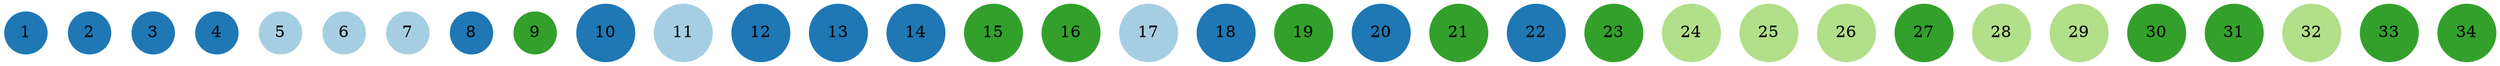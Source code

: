 graph D1 {
	node [size = fixed, shape = circle,  width = 0.20,  style= filled, colorscheme= paired12];

	1 [color=2];
	2 [color=2];
	3 [color=2];
	4 [color=2];
	5 [color=1];
	6 [color=1];
	7 [color=1];
	8 [color=2];
	9 [color=4];
	10 [color=2];
	11 [color=1];
	12 [color=2];
	13 [color=2];
	14 [color=2];
	15 [color=4];
	16 [color=4];
	17 [color=1];
	18 [color=2];
	19 [color=4];
	20 [color=2];
	21 [color=4];
	22 [color=2];
	23 [color=4];
	24 [color=3];
	25 [color=3];
	26 [color=3];
	27 [color=4];
	28 [color=3];
	29 [color=3];
	30 [color=4];
	31 [color=4];
	32 [color=3];
	33 [color=4];
	34 [color=4];

}
